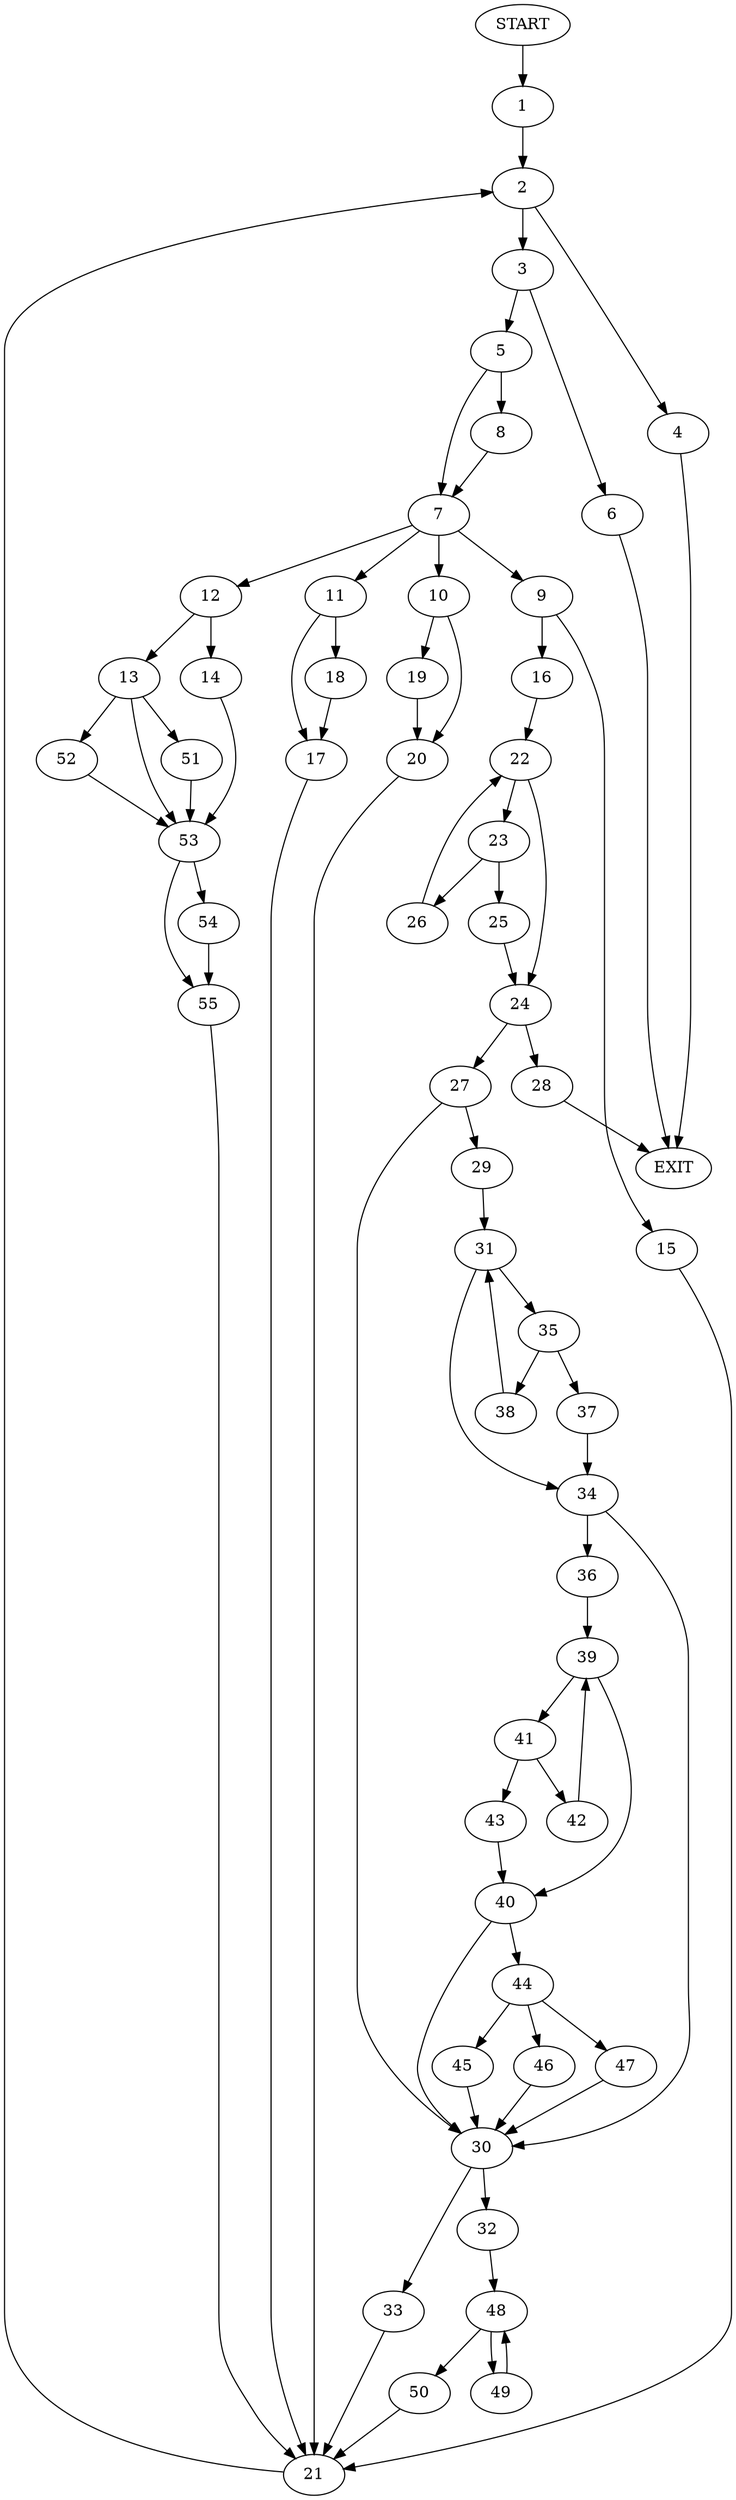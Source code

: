 digraph {
0 [label="START"]
56 [label="EXIT"]
0 -> 1
1 -> 2
2 -> 3
2 -> 4
4 -> 56
3 -> 5
3 -> 6
6 -> 56
5 -> 7
5 -> 8
7 -> 9
7 -> 10
7 -> 11
7 -> 12
8 -> 7
12 -> 13
12 -> 14
9 -> 15
9 -> 16
11 -> 17
11 -> 18
10 -> 19
10 -> 20
19 -> 20
20 -> 21
21 -> 2
17 -> 21
18 -> 17
15 -> 21
16 -> 22
22 -> 23
22 -> 24
23 -> 25
23 -> 26
24 -> 27
24 -> 28
25 -> 24
26 -> 22
28 -> 56
27 -> 29
27 -> 30
29 -> 31
30 -> 32
30 -> 33
31 -> 34
31 -> 35
34 -> 30
34 -> 36
35 -> 37
35 -> 38
37 -> 34
38 -> 31
36 -> 39
39 -> 40
39 -> 41
41 -> 42
41 -> 43
40 -> 30
40 -> 44
43 -> 40
42 -> 39
44 -> 45
44 -> 46
44 -> 47
45 -> 30
47 -> 30
46 -> 30
33 -> 21
32 -> 48
48 -> 49
48 -> 50
50 -> 21
49 -> 48
13 -> 51
13 -> 52
13 -> 53
14 -> 53
53 -> 54
53 -> 55
51 -> 53
52 -> 53
54 -> 55
55 -> 21
}

